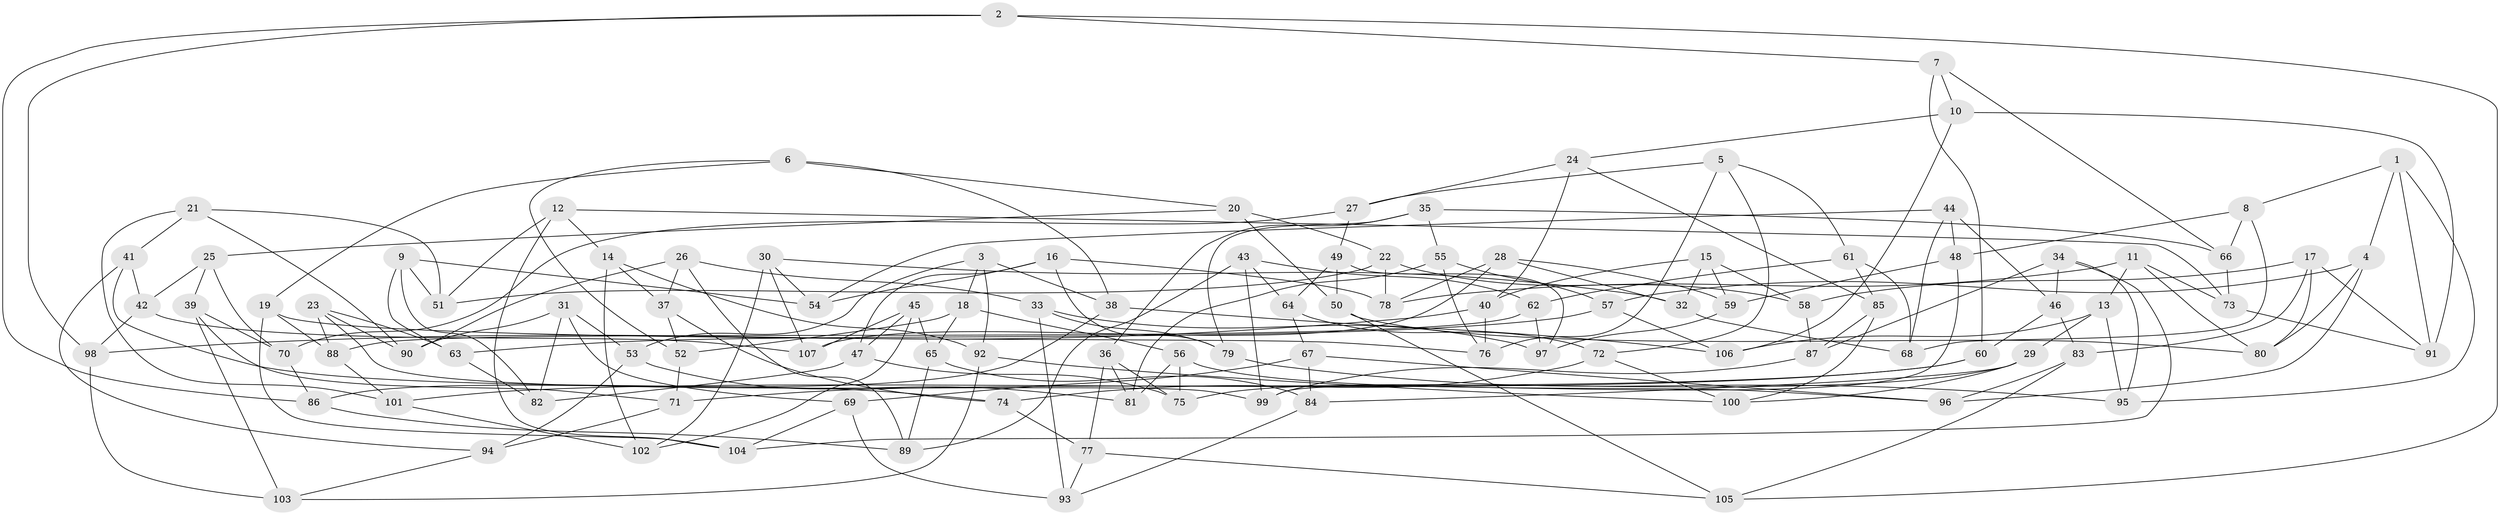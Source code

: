 // coarse degree distribution, {10: 0.20930232558139536, 9: 0.06976744186046512, 4: 0.3953488372093023, 7: 0.046511627906976744, 5: 0.046511627906976744, 6: 0.023255813953488372, 3: 0.13953488372093023, 11: 0.023255813953488372, 8: 0.046511627906976744}
// Generated by graph-tools (version 1.1) at 2025/53/03/04/25 22:53:49]
// undirected, 107 vertices, 214 edges
graph export_dot {
  node [color=gray90,style=filled];
  1;
  2;
  3;
  4;
  5;
  6;
  7;
  8;
  9;
  10;
  11;
  12;
  13;
  14;
  15;
  16;
  17;
  18;
  19;
  20;
  21;
  22;
  23;
  24;
  25;
  26;
  27;
  28;
  29;
  30;
  31;
  32;
  33;
  34;
  35;
  36;
  37;
  38;
  39;
  40;
  41;
  42;
  43;
  44;
  45;
  46;
  47;
  48;
  49;
  50;
  51;
  52;
  53;
  54;
  55;
  56;
  57;
  58;
  59;
  60;
  61;
  62;
  63;
  64;
  65;
  66;
  67;
  68;
  69;
  70;
  71;
  72;
  73;
  74;
  75;
  76;
  77;
  78;
  79;
  80;
  81;
  82;
  83;
  84;
  85;
  86;
  87;
  88;
  89;
  90;
  91;
  92;
  93;
  94;
  95;
  96;
  97;
  98;
  99;
  100;
  101;
  102;
  103;
  104;
  105;
  106;
  107;
  1 -- 95;
  1 -- 91;
  1 -- 4;
  1 -- 8;
  2 -- 105;
  2 -- 7;
  2 -- 98;
  2 -- 86;
  3 -- 38;
  3 -- 53;
  3 -- 92;
  3 -- 18;
  4 -- 57;
  4 -- 80;
  4 -- 96;
  5 -- 61;
  5 -- 72;
  5 -- 27;
  5 -- 76;
  6 -- 19;
  6 -- 20;
  6 -- 52;
  6 -- 38;
  7 -- 60;
  7 -- 66;
  7 -- 10;
  8 -- 48;
  8 -- 66;
  8 -- 68;
  9 -- 63;
  9 -- 54;
  9 -- 82;
  9 -- 51;
  10 -- 106;
  10 -- 24;
  10 -- 91;
  11 -- 73;
  11 -- 13;
  11 -- 80;
  11 -- 78;
  12 -- 14;
  12 -- 51;
  12 -- 73;
  12 -- 104;
  13 -- 29;
  13 -- 106;
  13 -- 95;
  14 -- 92;
  14 -- 37;
  14 -- 102;
  15 -- 58;
  15 -- 32;
  15 -- 40;
  15 -- 59;
  16 -- 78;
  16 -- 54;
  16 -- 47;
  16 -- 79;
  17 -- 80;
  17 -- 91;
  17 -- 58;
  17 -- 83;
  18 -- 56;
  18 -- 52;
  18 -- 65;
  19 -- 76;
  19 -- 88;
  19 -- 104;
  20 -- 50;
  20 -- 22;
  20 -- 25;
  21 -- 51;
  21 -- 41;
  21 -- 90;
  21 -- 101;
  22 -- 78;
  22 -- 58;
  22 -- 51;
  23 -- 88;
  23 -- 99;
  23 -- 90;
  23 -- 63;
  24 -- 40;
  24 -- 27;
  24 -- 85;
  25 -- 70;
  25 -- 39;
  25 -- 42;
  26 -- 33;
  26 -- 89;
  26 -- 37;
  26 -- 90;
  27 -- 70;
  27 -- 49;
  28 -- 59;
  28 -- 78;
  28 -- 107;
  28 -- 32;
  29 -- 100;
  29 -- 75;
  29 -- 84;
  30 -- 107;
  30 -- 102;
  30 -- 54;
  30 -- 32;
  31 -- 69;
  31 -- 82;
  31 -- 53;
  31 -- 90;
  32 -- 68;
  33 -- 79;
  33 -- 97;
  33 -- 93;
  34 -- 104;
  34 -- 95;
  34 -- 46;
  34 -- 87;
  35 -- 66;
  35 -- 36;
  35 -- 55;
  35 -- 79;
  36 -- 77;
  36 -- 75;
  36 -- 81;
  37 -- 74;
  37 -- 52;
  38 -- 106;
  38 -- 86;
  39 -- 103;
  39 -- 70;
  39 -- 71;
  40 -- 98;
  40 -- 76;
  41 -- 42;
  41 -- 94;
  41 -- 74;
  42 -- 107;
  42 -- 98;
  43 -- 89;
  43 -- 62;
  43 -- 99;
  43 -- 64;
  44 -- 48;
  44 -- 46;
  44 -- 54;
  44 -- 68;
  45 -- 47;
  45 -- 102;
  45 -- 107;
  45 -- 65;
  46 -- 83;
  46 -- 60;
  47 -- 82;
  47 -- 75;
  48 -- 59;
  48 -- 99;
  49 -- 64;
  49 -- 50;
  49 -- 97;
  50 -- 80;
  50 -- 105;
  52 -- 71;
  53 -- 81;
  53 -- 94;
  55 -- 57;
  55 -- 76;
  55 -- 81;
  56 -- 81;
  56 -- 96;
  56 -- 75;
  57 -- 106;
  57 -- 63;
  58 -- 87;
  59 -- 97;
  60 -- 71;
  60 -- 101;
  61 -- 62;
  61 -- 85;
  61 -- 68;
  62 -- 97;
  62 -- 88;
  63 -- 82;
  64 -- 67;
  64 -- 72;
  65 -- 84;
  65 -- 89;
  66 -- 73;
  67 -- 84;
  67 -- 69;
  67 -- 96;
  69 -- 104;
  69 -- 93;
  70 -- 86;
  71 -- 94;
  72 -- 74;
  72 -- 100;
  73 -- 91;
  74 -- 77;
  77 -- 93;
  77 -- 105;
  79 -- 95;
  83 -- 96;
  83 -- 105;
  84 -- 93;
  85 -- 87;
  85 -- 100;
  86 -- 89;
  87 -- 99;
  88 -- 101;
  92 -- 103;
  92 -- 100;
  94 -- 103;
  98 -- 103;
  101 -- 102;
}
